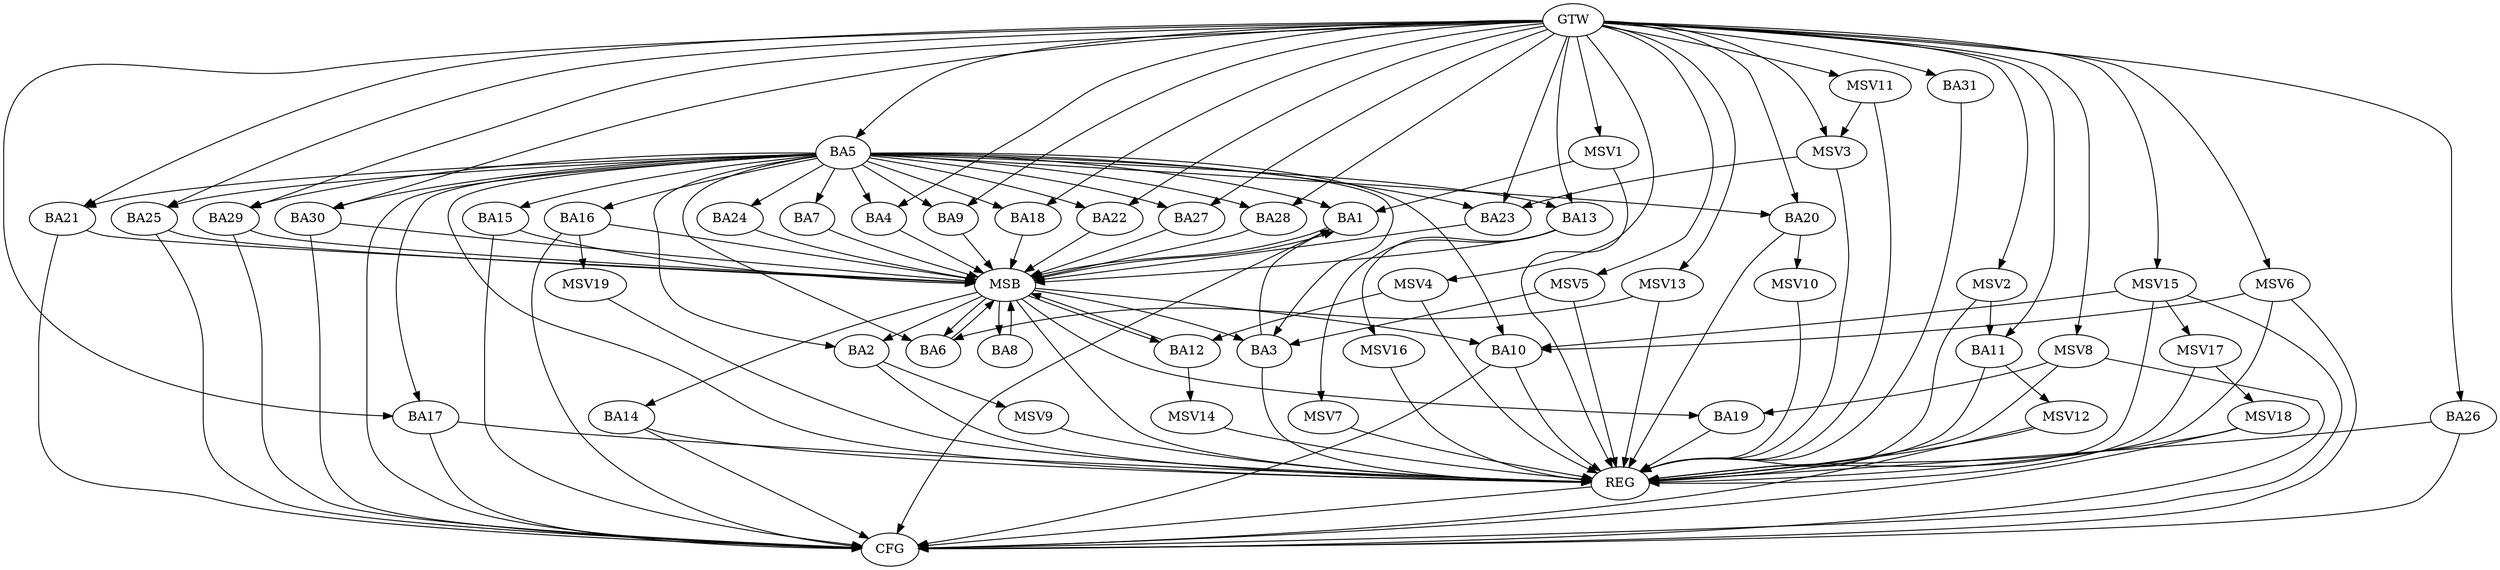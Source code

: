 strict digraph G {
  BA1 [ label="BA1" ];
  BA2 [ label="BA2" ];
  BA3 [ label="BA3" ];
  BA4 [ label="BA4" ];
  BA5 [ label="BA5" ];
  BA6 [ label="BA6" ];
  BA7 [ label="BA7" ];
  BA8 [ label="BA8" ];
  BA9 [ label="BA9" ];
  BA10 [ label="BA10" ];
  BA11 [ label="BA11" ];
  BA12 [ label="BA12" ];
  BA13 [ label="BA13" ];
  BA14 [ label="BA14" ];
  BA15 [ label="BA15" ];
  BA16 [ label="BA16" ];
  BA17 [ label="BA17" ];
  BA18 [ label="BA18" ];
  BA19 [ label="BA19" ];
  BA20 [ label="BA20" ];
  BA21 [ label="BA21" ];
  BA22 [ label="BA22" ];
  BA23 [ label="BA23" ];
  BA24 [ label="BA24" ];
  BA25 [ label="BA25" ];
  BA26 [ label="BA26" ];
  BA27 [ label="BA27" ];
  BA28 [ label="BA28" ];
  BA29 [ label="BA29" ];
  BA30 [ label="BA30" ];
  BA31 [ label="BA31" ];
  GTW [ label="GTW" ];
  REG [ label="REG" ];
  MSB [ label="MSB" ];
  CFG [ label="CFG" ];
  MSV1 [ label="MSV1" ];
  MSV2 [ label="MSV2" ];
  MSV3 [ label="MSV3" ];
  MSV4 [ label="MSV4" ];
  MSV5 [ label="MSV5" ];
  MSV6 [ label="MSV6" ];
  MSV7 [ label="MSV7" ];
  MSV8 [ label="MSV8" ];
  MSV9 [ label="MSV9" ];
  MSV10 [ label="MSV10" ];
  MSV11 [ label="MSV11" ];
  MSV12 [ label="MSV12" ];
  MSV13 [ label="MSV13" ];
  MSV14 [ label="MSV14" ];
  MSV15 [ label="MSV15" ];
  MSV16 [ label="MSV16" ];
  MSV17 [ label="MSV17" ];
  MSV18 [ label="MSV18" ];
  MSV19 [ label="MSV19" ];
  BA3 -> BA1;
  BA5 -> BA3;
  GTW -> BA4;
  GTW -> BA5;
  GTW -> BA9;
  GTW -> BA11;
  GTW -> BA13;
  GTW -> BA17;
  GTW -> BA18;
  GTW -> BA20;
  GTW -> BA21;
  GTW -> BA22;
  GTW -> BA23;
  GTW -> BA25;
  GTW -> BA26;
  GTW -> BA27;
  GTW -> BA28;
  GTW -> BA29;
  GTW -> BA30;
  GTW -> BA31;
  BA2 -> REG;
  BA3 -> REG;
  BA5 -> REG;
  BA10 -> REG;
  BA11 -> REG;
  BA14 -> REG;
  BA17 -> REG;
  BA19 -> REG;
  BA20 -> REG;
  BA26 -> REG;
  BA31 -> REG;
  BA1 -> MSB;
  MSB -> BA2;
  MSB -> REG;
  BA4 -> MSB;
  MSB -> BA1;
  BA6 -> MSB;
  BA7 -> MSB;
  MSB -> BA6;
  BA8 -> MSB;
  MSB -> BA3;
  BA9 -> MSB;
  BA12 -> MSB;
  BA13 -> MSB;
  BA15 -> MSB;
  BA16 -> MSB;
  BA18 -> MSB;
  MSB -> BA14;
  BA21 -> MSB;
  MSB -> BA8;
  BA22 -> MSB;
  MSB -> BA19;
  BA23 -> MSB;
  BA24 -> MSB;
  BA25 -> MSB;
  BA27 -> MSB;
  MSB -> BA10;
  BA28 -> MSB;
  BA29 -> MSB;
  MSB -> BA12;
  BA30 -> MSB;
  BA10 -> CFG;
  BA30 -> CFG;
  BA14 -> CFG;
  BA25 -> CFG;
  BA1 -> CFG;
  BA16 -> CFG;
  BA17 -> CFG;
  BA29 -> CFG;
  BA15 -> CFG;
  BA26 -> CFG;
  BA21 -> CFG;
  BA5 -> CFG;
  REG -> CFG;
  BA5 -> BA30;
  BA5 -> BA25;
  BA5 -> BA27;
  BA5 -> BA2;
  BA5 -> BA21;
  BA5 -> BA20;
  BA5 -> BA23;
  BA5 -> BA16;
  BA5 -> BA13;
  BA5 -> BA17;
  BA5 -> BA9;
  BA5 -> BA10;
  BA5 -> BA18;
  BA5 -> BA7;
  BA5 -> BA6;
  BA5 -> BA1;
  BA5 -> BA28;
  BA5 -> BA29;
  BA5 -> BA22;
  BA5 -> BA4;
  BA5 -> BA15;
  BA5 -> BA24;
  MSV1 -> BA1;
  GTW -> MSV1;
  MSV1 -> REG;
  MSV2 -> BA11;
  GTW -> MSV2;
  MSV2 -> REG;
  MSV3 -> BA23;
  GTW -> MSV3;
  MSV3 -> REG;
  MSV4 -> BA12;
  GTW -> MSV4;
  MSV4 -> REG;
  MSV5 -> BA3;
  GTW -> MSV5;
  MSV5 -> REG;
  MSV6 -> BA10;
  GTW -> MSV6;
  MSV6 -> REG;
  MSV6 -> CFG;
  BA13 -> MSV7;
  MSV7 -> REG;
  MSV8 -> BA19;
  GTW -> MSV8;
  MSV8 -> REG;
  MSV8 -> CFG;
  BA2 -> MSV9;
  MSV9 -> REG;
  BA20 -> MSV10;
  MSV10 -> REG;
  MSV11 -> MSV3;
  GTW -> MSV11;
  MSV11 -> REG;
  BA11 -> MSV12;
  MSV12 -> REG;
  MSV12 -> CFG;
  MSV13 -> BA6;
  GTW -> MSV13;
  MSV13 -> REG;
  BA12 -> MSV14;
  MSV14 -> REG;
  MSV15 -> BA10;
  GTW -> MSV15;
  MSV15 -> REG;
  MSV15 -> CFG;
  BA13 -> MSV16;
  MSV16 -> REG;
  MSV15 -> MSV17;
  MSV17 -> REG;
  MSV17 -> MSV18;
  MSV18 -> REG;
  MSV18 -> CFG;
  BA16 -> MSV19;
  MSV19 -> REG;
}
